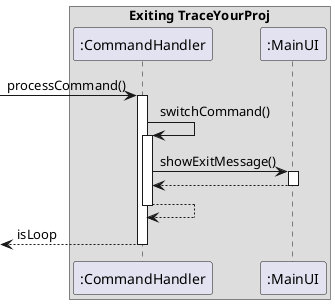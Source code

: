 @startuml

box Exiting TraceYourProj
participant ":CommandHandler" as CH
participant ":MainUI" as MUI
end box


[-> CH : processCommand()
activate CH

CH -> CH : switchCommand()
activate CH

CH -> MUI : showExitMessage()
activate MUI
return

return
return isLoop



@enduml